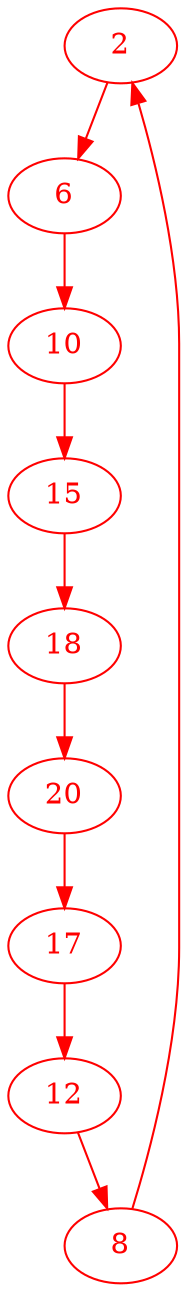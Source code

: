 digraph g{
node [color = red, fontcolor=red]; 2 6 8 10 12 15 17 18 20 ;
2 -> 6 [color=red] ;
6 -> 10 [color=red] ;
8 -> 2 [color=red] ;
10 -> 15 [color=red] ;
12 -> 8 [color=red] ;
15 -> 18 [color=red] ;
17 -> 12 [color=red] ;
18 -> 20 [color=red] ;
20 -> 17 [color=red] ;
}